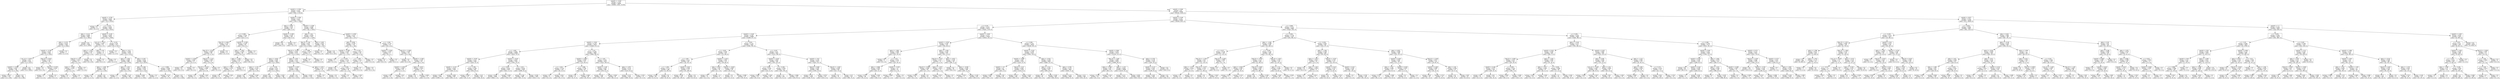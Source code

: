 digraph Tree {
node [shape=box, fontname="helvetica"] ;
edge [fontname="helvetica"] ;
0 [label="redshift <= -0.783\nentropy = 1.379\nsamples = 70000\nvalue = [41600, 13261, 15139]"] ;
1 [label="redshift <= -0.789\nentropy = 0.161\nsamples = 15501\nvalue = [360, 2, 15139]"] ;
0 -> 1 [labeldistance=2.5, labelangle=45, headlabel="True"] ;
2 [label="redshift <= -0.795\nentropy = 0.034\nsamples = 9589\nvalue = [34, 0, 9555]"] ;
1 -> 2 ;
3 [label="entropy = 0.0\nsamples = 6\nvalue = [6, 0, 0]"] ;
2 -> 3 ;
4 [label="u <= -0.119\nentropy = 0.029\nsamples = 9583\nvalue = [28, 0, 9555]"] ;
2 -> 4 ;
5 [label="delta <= -0.173\nentropy = 0.008\nsamples = 5965\nvalue = [4, 0, 5961]"] ;
4 -> 5 ;
6 [label="delta <= -0.174\nentropy = 0.018\nsamples = 2366\nvalue = [4, 0, 2362]"] ;
5 -> 6 ;
7 [label="redshift <= -0.789\nentropy = 0.014\nsamples = 2365\nvalue = [3, 0, 2362]"] ;
6 -> 7 ;
8 [label="cam_col <= -0.635\nentropy = 0.01\nsamples = 2329\nvalue = [2, 0, 2327]"] ;
7 -> 8 ;
9 [label="redshift <= -0.789\nentropy = 0.027\nsamples = 728\nvalue = [2, 0, 726]"] ;
8 -> 9 ;
10 [label="entropy = 0.053\nsamples = 332\nvalue = [2, 0, 330]"] ;
9 -> 10 ;
11 [label="entropy = 0.0\nsamples = 396\nvalue = [0, 0, 396]"] ;
9 -> 11 ;
12 [label="entropy = 0.0\nsamples = 1601\nvalue = [0, 0, 1601]"] ;
8 -> 12 ;
13 [label="fiber_ID <= 0.452\nentropy = 0.183\nsamples = 36\nvalue = [1, 0, 35]"] ;
7 -> 13 ;
14 [label="entropy = 0.0\nsamples = 33\nvalue = [0, 0, 33]"] ;
13 -> 14 ;
15 [label="fiber_ID <= 0.578\nentropy = 0.918\nsamples = 3\nvalue = [1, 0, 2]"] ;
13 -> 15 ;
16 [label="entropy = 0.0\nsamples = 1\nvalue = [1, 0, 0]"] ;
15 -> 16 ;
17 [label="entropy = 0.0\nsamples = 2\nvalue = [0, 0, 2]"] ;
15 -> 17 ;
18 [label="entropy = 0.0\nsamples = 1\nvalue = [1, 0, 0]"] ;
6 -> 18 ;
19 [label="entropy = 0.0\nsamples = 3599\nvalue = [0, 0, 3599]"] ;
5 -> 19 ;
20 [label="redshift <= -0.791\nentropy = 0.058\nsamples = 3618\nvalue = [24, 0, 3594]"] ;
4 -> 20 ;
21 [label="cam_col <= 1.252\nentropy = 0.461\nsamples = 41\nvalue = [4, 0, 37]"] ;
20 -> 21 ;
22 [label="alpha <= -1.413\nentropy = 0.303\nsamples = 37\nvalue = [2, 0, 35]"] ;
21 -> 22 ;
23 [label="field_ID <= 1.31\nentropy = 0.811\nsamples = 8\nvalue = [2, 0, 6]"] ;
22 -> 23 ;
24 [label="alpha <= -1.444\nentropy = 0.592\nsamples = 7\nvalue = [1, 0, 6]"] ;
23 -> 24 ;
25 [label="entropy = 0.0\nsamples = 6\nvalue = [0, 0, 6]"] ;
24 -> 25 ;
26 [label="entropy = 0.0\nsamples = 1\nvalue = [1, 0, 0]"] ;
24 -> 26 ;
27 [label="entropy = 0.0\nsamples = 1\nvalue = [1, 0, 0]"] ;
23 -> 27 ;
28 [label="entropy = 0.0\nsamples = 29\nvalue = [0, 0, 29]"] ;
22 -> 28 ;
29 [label="delta <= 0.42\nentropy = 1.0\nsamples = 4\nvalue = [2, 0, 2]"] ;
21 -> 29 ;
30 [label="entropy = 0.0\nsamples = 2\nvalue = [0, 0, 2]"] ;
29 -> 30 ;
31 [label="entropy = 0.0\nsamples = 2\nvalue = [2, 0, 0]"] ;
29 -> 31 ;
32 [label="u <= -0.119\nentropy = 0.05\nsamples = 3577\nvalue = [20, 0, 3557]"] ;
20 -> 32 ;
33 [label="entropy = 0.0\nsamples = 1\nvalue = [1, 0, 0]"] ;
32 -> 33 ;
34 [label="alpha <= -0.53\nentropy = 0.048\nsamples = 3576\nvalue = [19, 0, 3557]"] ;
32 -> 34 ;
35 [label="alpha <= -1.454\nentropy = 0.089\nsamples = 888\nvalue = [10, 0, 878]"] ;
34 -> 35 ;
36 [label="alpha <= -1.836\nentropy = 0.021\nsamples = 505\nvalue = [1, 0, 504]"] ;
35 -> 36 ;
37 [label="entropy = 0.31\nsamples = 18\nvalue = [1, 0, 17]"] ;
36 -> 37 ;
38 [label="entropy = 0.0\nsamples = 487\nvalue = [0, 0, 487]"] ;
36 -> 38 ;
39 [label="alpha <= -1.453\nentropy = 0.161\nsamples = 383\nvalue = [9, 0, 374]"] ;
35 -> 39 ;
40 [label="entropy = 0.0\nsamples = 1\nvalue = [1, 0, 0]"] ;
39 -> 40 ;
41 [label="entropy = 0.147\nsamples = 382\nvalue = [8, 0, 374]"] ;
39 -> 41 ;
42 [label="delta <= 0.307\nentropy = 0.032\nsamples = 2688\nvalue = [9, 0, 2679]"] ;
34 -> 42 ;
43 [label="delta <= 0.306\nentropy = 0.053\nsamples = 1324\nvalue = [8, 0, 1316]"] ;
42 -> 43 ;
44 [label="entropy = 0.048\nsamples = 1323\nvalue = [7, 0, 1316]"] ;
43 -> 44 ;
45 [label="entropy = 0.0\nsamples = 1\nvalue = [1, 0, 0]"] ;
43 -> 45 ;
46 [label="u <= -0.084\nentropy = 0.009\nsamples = 1364\nvalue = [1, 0, 1363]"] ;
42 -> 46 ;
47 [label="entropy = 0.176\nsamples = 38\nvalue = [1, 0, 37]"] ;
46 -> 47 ;
48 [label="entropy = 0.0\nsamples = 1326\nvalue = [0, 0, 1326]"] ;
46 -> 48 ;
49 [label="redshift <= -0.789\nentropy = 0.312\nsamples = 5912\nvalue = [326, 2, 5584]"] ;
1 -> 49 ;
50 [label="delta <= -0.091\nentropy = 0.36\nsamples = 307\nvalue = [286, 0, 21]"] ;
49 -> 50 ;
51 [label="u <= 0.048\nentropy = 0.526\nsamples = 143\nvalue = [126, 0, 17]"] ;
50 -> 51 ;
52 [label="fiber_ID <= 0.463\nentropy = 0.722\nsamples = 60\nvalue = [48, 0, 12]"] ;
51 -> 52 ;
53 [label="fiber_ID <= -0.534\nentropy = 0.803\nsamples = 49\nvalue = [37, 0, 12]"] ;
52 -> 53 ;
54 [label="redshift <= -0.789\nentropy = 0.605\nsamples = 27\nvalue = [23, 0, 4]"] ;
53 -> 54 ;
55 [label="entropy = 0.0\nsamples = 23\nvalue = [23, 0, 0]"] ;
54 -> 55 ;
56 [label="entropy = 0.0\nsamples = 4\nvalue = [0, 0, 4]"] ;
54 -> 56 ;
57 [label="field_ID <= 1.115\nentropy = 0.946\nsamples = 22\nvalue = [14, 0, 8]"] ;
53 -> 57 ;
58 [label="fiber_ID <= -0.231\nentropy = 0.998\nsamples = 17\nvalue = [9, 0, 8]"] ;
57 -> 58 ;
59 [label="entropy = 0.0\nsamples = 4\nvalue = [0, 0, 4]"] ;
58 -> 59 ;
60 [label="entropy = 0.89\nsamples = 13\nvalue = [9, 0, 4]"] ;
58 -> 60 ;
61 [label="entropy = 0.0\nsamples = 5\nvalue = [5, 0, 0]"] ;
57 -> 61 ;
62 [label="entropy = 0.0\nsamples = 11\nvalue = [11, 0, 0]"] ;
52 -> 62 ;
63 [label="redshift <= -0.789\nentropy = 0.328\nsamples = 83\nvalue = [78, 0, 5]"] ;
51 -> 63 ;
64 [label="delta <= -1.206\nentropy = 0.169\nsamples = 80\nvalue = [78, 0, 2]"] ;
63 -> 64 ;
65 [label="delta <= -1.209\nentropy = 0.439\nsamples = 22\nvalue = [20, 0, 2]"] ;
64 -> 65 ;
66 [label="alpha <= -1.305\nentropy = 0.276\nsamples = 21\nvalue = [20, 0, 1]"] ;
65 -> 66 ;
67 [label="entropy = 0.0\nsamples = 14\nvalue = [14, 0, 0]"] ;
66 -> 67 ;
68 [label="entropy = 0.592\nsamples = 7\nvalue = [6, 0, 1]"] ;
66 -> 68 ;
69 [label="entropy = 0.0\nsamples = 1\nvalue = [0, 0, 1]"] ;
65 -> 69 ;
70 [label="entropy = 0.0\nsamples = 58\nvalue = [58, 0, 0]"] ;
64 -> 70 ;
71 [label="entropy = 0.0\nsamples = 3\nvalue = [0, 0, 3]"] ;
63 -> 71 ;
72 [label="redshift <= -0.789\nentropy = 0.165\nsamples = 164\nvalue = [160, 0, 4]"] ;
50 -> 72 ;
73 [label="entropy = 0.0\nsamples = 160\nvalue = [160, 0, 0]"] ;
72 -> 73 ;
74 [label="entropy = 0.0\nsamples = 4\nvalue = [0, 0, 4]"] ;
72 -> 74 ;
75 [label="redshift <= -0.788\nentropy = 0.066\nsamples = 5605\nvalue = [40, 2, 5563]"] ;
49 -> 75 ;
76 [label="delta <= 1.62\nentropy = 0.029\nsamples = 5351\nvalue = [14, 1, 5336]"] ;
75 -> 76 ;
77 [label="fiber_ID <= 2.02\nentropy = 0.027\nsamples = 5183\nvalue = [14, 0, 5169]"] ;
76 -> 77 ;
78 [label="field_ID <= -0.538\nentropy = 0.025\nsamples = 5175\nvalue = [13, 0, 5162]"] ;
77 -> 78 ;
79 [label="alpha <= -0.935\nentropy = 0.044\nsamples = 1863\nvalue = [9, 0, 1854]"] ;
78 -> 79 ;
80 [label="alpha <= -1.174\nentropy = 0.118\nsamples = 251\nvalue = [4, 0, 247]"] ;
79 -> 80 ;
81 [label="entropy = 0.0\nsamples = 164\nvalue = [0, 0, 164]"] ;
80 -> 81 ;
82 [label="entropy = 0.269\nsamples = 87\nvalue = [4, 0, 83]"] ;
80 -> 82 ;
83 [label="u <= -0.339\nentropy = 0.03\nsamples = 1612\nvalue = [5, 0, 1607]"] ;
79 -> 83 ;
84 [label="entropy = 0.0\nsamples = 824\nvalue = [0, 0, 824]"] ;
83 -> 84 ;
85 [label="entropy = 0.055\nsamples = 788\nvalue = [5, 0, 783]"] ;
83 -> 85 ;
86 [label="alpha <= 1.872\nentropy = 0.013\nsamples = 3312\nvalue = [4, 0, 3308]"] ;
78 -> 86 ;
87 [label="redshift <= -0.789\nentropy = 0.011\nsamples = 3296\nvalue = [3, 0, 3293]"] ;
86 -> 87 ;
88 [label="entropy = 0.0\nsamples = 1572\nvalue = [0, 0, 1572]"] ;
87 -> 88 ;
89 [label="entropy = 0.018\nsamples = 1724\nvalue = [3, 0, 1721]"] ;
87 -> 89 ;
90 [label="alpha <= 1.873\nentropy = 0.337\nsamples = 16\nvalue = [1, 0, 15]"] ;
86 -> 90 ;
91 [label="entropy = 0.0\nsamples = 1\nvalue = [1, 0, 0]"] ;
90 -> 91 ;
92 [label="entropy = 0.0\nsamples = 15\nvalue = [0, 0, 15]"] ;
90 -> 92 ;
93 [label="u <= 1.008\nentropy = 0.544\nsamples = 8\nvalue = [1, 0, 7]"] ;
77 -> 93 ;
94 [label="entropy = 0.0\nsamples = 7\nvalue = [0, 0, 7]"] ;
93 -> 94 ;
95 [label="entropy = 0.0\nsamples = 1\nvalue = [1, 0, 0]"] ;
93 -> 95 ;
96 [label="delta <= 1.629\nentropy = 0.053\nsamples = 168\nvalue = [0, 1, 167]"] ;
76 -> 96 ;
97 [label="entropy = 0.0\nsamples = 1\nvalue = [0, 1, 0]"] ;
96 -> 97 ;
98 [label="entropy = 0.0\nsamples = 167\nvalue = [0, 0, 167]"] ;
96 -> 98 ;
99 [label="redshift <= -0.786\nentropy = 0.513\nsamples = 254\nvalue = [26, 1, 227]"] ;
75 -> 99 ;
100 [label="delta <= 0.836\nentropy = 0.318\nsamples = 175\nvalue = [8, 1, 166]"] ;
99 -> 100 ;
101 [label="redshift <= -0.788\nentropy = 0.194\nsamples = 155\nvalue = [3, 1, 151]"] ;
100 -> 101 ;
102 [label="entropy = 0.0\nsamples = 1\nvalue = [1, 0, 0]"] ;
101 -> 102 ;
103 [label="u <= 0.254\nentropy = 0.156\nsamples = 154\nvalue = [2, 1, 151]"] ;
101 -> 103 ;
104 [label="entropy = 0.0\nsamples = 116\nvalue = [0, 0, 116]"] ;
103 -> 104 ;
105 [label="u <= 0.285\nentropy = 0.471\nsamples = 38\nvalue = [2, 1, 35]"] ;
103 -> 105 ;
106 [label="entropy = 0.0\nsamples = 1\nvalue = [0, 1, 0]"] ;
105 -> 106 ;
107 [label="entropy = 0.303\nsamples = 37\nvalue = [2, 0, 35]"] ;
105 -> 107 ;
108 [label="u <= 0.725\nentropy = 0.811\nsamples = 20\nvalue = [5, 0, 15]"] ;
100 -> 108 ;
109 [label="u <= -1.085\nentropy = 0.523\nsamples = 17\nvalue = [2, 0, 15]"] ;
108 -> 109 ;
110 [label="entropy = 0.0\nsamples = 2\nvalue = [2, 0, 0]"] ;
109 -> 110 ;
111 [label="entropy = 0.0\nsamples = 15\nvalue = [0, 0, 15]"] ;
109 -> 111 ;
112 [label="entropy = 0.0\nsamples = 3\nvalue = [3, 0, 0]"] ;
108 -> 112 ;
113 [label="u <= -1.544\nentropy = 0.774\nsamples = 79\nvalue = [18, 0, 61]"] ;
99 -> 113 ;
114 [label="redshift <= -0.784\nentropy = 0.503\nsamples = 9\nvalue = [8, 0, 1]"] ;
113 -> 114 ;
115 [label="entropy = 0.0\nsamples = 8\nvalue = [8, 0, 0]"] ;
114 -> 115 ;
116 [label="entropy = 0.0\nsamples = 1\nvalue = [0, 0, 1]"] ;
114 -> 116 ;
117 [label="fiber_ID <= -0.389\nentropy = 0.592\nsamples = 70\nvalue = [10, 0, 60]"] ;
113 -> 117 ;
118 [label="entropy = 0.0\nsamples = 25\nvalue = [0, 0, 25]"] ;
117 -> 118 ;
119 [label="redshift <= -0.785\nentropy = 0.764\nsamples = 45\nvalue = [10, 0, 35]"] ;
117 -> 119 ;
120 [label="redshift <= -0.785\nentropy = 0.964\nsamples = 18\nvalue = [7, 0, 11]"] ;
119 -> 120 ;
121 [label="entropy = 0.65\nsamples = 12\nvalue = [2, 0, 10]"] ;
120 -> 121 ;
122 [label="entropy = 0.65\nsamples = 6\nvalue = [5, 0, 1]"] ;
120 -> 122 ;
123 [label="alpha <= -0.071\nentropy = 0.503\nsamples = 27\nvalue = [3, 0, 24]"] ;
119 -> 123 ;
124 [label="entropy = 0.0\nsamples = 16\nvalue = [0, 0, 16]"] ;
123 -> 124 ;
125 [label="entropy = 0.845\nsamples = 11\nvalue = [3, 0, 8]"] ;
123 -> 125 ;
126 [label="redshift <= 0.568\nentropy = 0.8\nsamples = 54499\nvalue = [41240, 13259, 0]"] ;
0 -> 126 [labeldistance=2.5, labelangle=-45, headlabel="False"] ;
127 [label="redshift <= 0.148\nentropy = 0.331\nsamples = 43200\nvalue = [40569, 2631, 0]"] ;
126 -> 127 ;
128 [label="u <= 0.142\nentropy = 0.219\nsamples = 36311\nvalue = [35041, 1270, 0]"] ;
127 -> 128 ;
129 [label="redshift <= -0.326\nentropy = 0.318\nsamples = 16966\nvalue = [15989, 977, 0]"] ;
128 -> 129 ;
130 [label="redshift <= -0.561\nentropy = 0.139\nsamples = 13872\nvalue = [13600, 272, 0]"] ;
129 -> 130 ;
131 [label="u <= -1.402\nentropy = 0.064\nsamples = 10008\nvalue = [9932, 76, 0]"] ;
130 -> 131 ;
132 [label="redshift <= -0.676\nentropy = 0.121\nsamples = 2482\nvalue = [2441, 41, 0]"] ;
131 -> 132 ;
133 [label="redshift <= -0.719\nentropy = 0.053\nsamples = 1995\nvalue = [1983, 12, 0]"] ;
132 -> 133 ;
134 [label="entropy = 0.011\nsamples = 1091\nvalue = [1090, 1, 0]"] ;
133 -> 134 ;
135 [label="entropy = 0.095\nsamples = 904\nvalue = [893, 11, 0]"] ;
133 -> 135 ;
136 [label="u <= -1.798\nentropy = 0.326\nsamples = 487\nvalue = [458, 29, 0]"] ;
132 -> 136 ;
137 [label="entropy = 0.938\nsamples = 31\nvalue = [20, 11, 0]"] ;
136 -> 137 ;
138 [label="entropy = 0.24\nsamples = 456\nvalue = [438, 18, 0]"] ;
136 -> 138 ;
139 [label="redshift <= -0.618\nentropy = 0.043\nsamples = 7526\nvalue = [7491, 35, 0]"] ;
131 -> 139 ;
140 [label="u <= -0.525\nentropy = 0.023\nsamples = 5022\nvalue = [5011, 11, 0]"] ;
139 -> 140 ;
141 [label="entropy = 0.016\nsamples = 4690\nvalue = [4683, 7, 0]"] ;
140 -> 141 ;
142 [label="entropy = 0.094\nsamples = 332\nvalue = [328, 4, 0]"] ;
140 -> 142 ;
143 [label="u <= -1.017\nentropy = 0.078\nsamples = 2504\nvalue = [2480, 24, 0]"] ;
139 -> 143 ;
144 [label="entropy = 0.168\nsamples = 684\nvalue = [667, 17, 0]"] ;
143 -> 144 ;
145 [label="entropy = 0.036\nsamples = 1820\nvalue = [1813, 7, 0]"] ;
143 -> 145 ;
146 [label="u <= -1.121\nentropy = 0.289\nsamples = 3864\nvalue = [3668, 196, 0]"] ;
130 -> 146 ;
147 [label="redshift <= -0.495\nentropy = 0.994\nsamples = 211\nvalue = [115, 96, 0]"] ;
146 -> 147 ;
148 [label="u <= -1.622\nentropy = 0.718\nsamples = 116\nvalue = [93, 23, 0]"] ;
147 -> 148 ;
149 [label="entropy = 0.0\nsamples = 6\nvalue = [0, 6, 0]"] ;
148 -> 149 ;
150 [label="entropy = 0.621\nsamples = 110\nvalue = [93, 17, 0]"] ;
148 -> 150 ;
151 [label="u <= -1.486\nentropy = 0.781\nsamples = 95\nvalue = [22, 73, 0]"] ;
147 -> 151 ;
152 [label="entropy = 0.0\nsamples = 27\nvalue = [0, 27, 0]"] ;
151 -> 152 ;
153 [label="entropy = 0.908\nsamples = 68\nvalue = [22, 46, 0]"] ;
151 -> 153 ;
154 [label="u <= -0.81\nentropy = 0.181\nsamples = 3653\nvalue = [3553, 100, 0]"] ;
146 -> 154 ;
155 [label="redshift <= -0.48\nentropy = 0.421\nsamples = 480\nvalue = [439, 41, 0]"] ;
154 -> 155 ;
156 [label="entropy = 0.287\nsamples = 399\nvalue = [379, 20, 0]"] ;
155 -> 156 ;
157 [label="entropy = 0.826\nsamples = 81\nvalue = [60, 21, 0]"] ;
155 -> 157 ;
158 [label="alpha <= 1.875\nentropy = 0.133\nsamples = 3173\nvalue = [3114, 59, 0]"] ;
154 -> 158 ;
159 [label="entropy = 0.127\nsamples = 3142\nvalue = [3087, 55, 0]"] ;
158 -> 159 ;
160 [label="entropy = 0.555\nsamples = 31\nvalue = [27, 4, 0]"] ;
158 -> 160 ;
161 [label="u <= -0.451\nentropy = 0.774\nsamples = 3094\nvalue = [2389, 705, 0]"] ;
129 -> 161 ;
162 [label="u <= -0.591\nentropy = 0.626\nsamples = 473\nvalue = [74, 399, 0]"] ;
161 -> 162 ;
163 [label="u <= -0.99\nentropy = 0.413\nsamples = 361\nvalue = [30, 331, 0]"] ;
162 -> 163 ;
164 [label="u <= -1.248\nentropy = 0.177\nsamples = 188\nvalue = [5, 183, 0]"] ;
163 -> 164 ;
165 [label="entropy = 0.295\nsamples = 96\nvalue = [5, 91, 0]"] ;
164 -> 165 ;
166 [label="entropy = 0.0\nsamples = 92\nvalue = [0, 92, 0]"] ;
164 -> 166 ;
167 [label="redshift <= 0.057\nentropy = 0.596\nsamples = 173\nvalue = [25, 148, 0]"] ;
163 -> 167 ;
168 [label="entropy = 0.709\nsamples = 129\nvalue = [25, 104, 0]"] ;
167 -> 168 ;
169 [label="entropy = 0.0\nsamples = 44\nvalue = [0, 44, 0]"] ;
167 -> 169 ;
170 [label="redshift <= -0.241\nentropy = 0.967\nsamples = 112\nvalue = [44, 68, 0]"] ;
162 -> 170 ;
171 [label="delta <= 0.631\nentropy = 0.65\nsamples = 18\nvalue = [15, 3, 0]"] ;
170 -> 171 ;
172 [label="entropy = 0.0\nsamples = 12\nvalue = [12, 0, 0]"] ;
171 -> 172 ;
173 [label="entropy = 1.0\nsamples = 6\nvalue = [3, 3, 0]"] ;
171 -> 173 ;
174 [label="field_ID <= -0.916\nentropy = 0.891\nsamples = 94\nvalue = [29, 65, 0]"] ;
170 -> 174 ;
175 [label="entropy = 0.0\nsamples = 15\nvalue = [0, 15, 0]"] ;
174 -> 175 ;
176 [label="entropy = 0.948\nsamples = 79\nvalue = [29, 50, 0]"] ;
174 -> 176 ;
177 [label="u <= -0.167\nentropy = 0.52\nsamples = 2621\nvalue = [2315, 306, 0]"] ;
161 -> 177 ;
178 [label="redshift <= -0.243\nentropy = 0.859\nsamples = 548\nvalue = [393, 155, 0]"] ;
177 -> 178 ;
179 [label="u <= -0.295\nentropy = 0.439\nsamples = 121\nvalue = [110, 11, 0]"] ;
178 -> 179 ;
180 [label="entropy = 0.665\nsamples = 52\nvalue = [43, 9, 0]"] ;
179 -> 180 ;
181 [label="entropy = 0.189\nsamples = 69\nvalue = [67, 2, 0]"] ;
179 -> 181 ;
182 [label="u <= -0.338\nentropy = 0.922\nsamples = 427\nvalue = [283, 144, 0]"] ;
178 -> 182 ;
183 [label="entropy = 1.0\nsamples = 104\nvalue = [53, 51, 0]"] ;
182 -> 183 ;
184 [label="entropy = 0.866\nsamples = 323\nvalue = [230, 93, 0]"] ;
182 -> 184 ;
185 [label="redshift <= -0.01\nentropy = 0.376\nsamples = 2073\nvalue = [1922, 151, 0]"] ;
177 -> 185 ;
186 [label="field_ID <= 0.983\nentropy = 0.292\nsamples = 1481\nvalue = [1405, 76, 0]"] ;
185 -> 186 ;
187 [label="entropy = 0.322\nsamples = 1260\nvalue = [1186, 74, 0]"] ;
186 -> 187 ;
188 [label="entropy = 0.074\nsamples = 221\nvalue = [219, 2, 0]"] ;
186 -> 188 ;
189 [label="field_ID <= -1.024\nentropy = 0.548\nsamples = 592\nvalue = [517, 75, 0]"] ;
185 -> 189 ;
190 [label="entropy = 0.0\nsamples = 35\nvalue = [35, 0, 0]"] ;
189 -> 190 ;
191 [label="entropy = 0.57\nsamples = 557\nvalue = [482, 75, 0]"] ;
189 -> 191 ;
192 [label="redshift <= -0.442\nentropy = 0.113\nsamples = 19345\nvalue = [19052, 293, 0]"] ;
128 -> 192 ;
193 [label="redshift <= -0.559\nentropy = 0.342\nsamples = 752\nvalue = [704, 48, 0]"] ;
192 -> 193 ;
194 [label="alpha <= -1.801\nentropy = 0.485\nsamples = 276\nvalue = [247, 29, 0]"] ;
193 -> 194 ;
195 [label="entropy = 0.0\nsamples = 3\nvalue = [0, 3, 0]"] ;
194 -> 195 ;
196 [label="u <= 1.531\nentropy = 0.454\nsamples = 273\nvalue = [247, 26, 0]"] ;
194 -> 196 ;
197 [label="delta <= -0.968\nentropy = 0.402\nsamples = 263\nvalue = [242, 21, 0]"] ;
196 -> 197 ;
198 [label="entropy = 0.575\nsamples = 88\nvalue = [76, 12, 0]"] ;
197 -> 198 ;
199 [label="entropy = 0.292\nsamples = 175\nvalue = [166, 9, 0]"] ;
197 -> 199 ;
200 [label="redshift <= -0.592\nentropy = 1.0\nsamples = 10\nvalue = [5, 5, 0]"] ;
196 -> 200 ;
201 [label="entropy = 0.863\nsamples = 7\nvalue = [2, 5, 0]"] ;
200 -> 201 ;
202 [label="entropy = 0.0\nsamples = 3\nvalue = [3, 0, 0]"] ;
200 -> 202 ;
203 [label="alpha <= -1.426\nentropy = 0.242\nsamples = 476\nvalue = [457, 19, 0]"] ;
193 -> 203 ;
204 [label="field_ID <= 1.327\nentropy = 0.473\nsamples = 79\nvalue = [71, 8, 0]"] ;
203 -> 204 ;
205 [label="field_ID <= -0.528\nentropy = 0.286\nsamples = 60\nvalue = [57, 3, 0]"] ;
204 -> 205 ;
206 [label="entropy = 0.629\nsamples = 19\nvalue = [16, 3, 0]"] ;
205 -> 206 ;
207 [label="entropy = 0.0\nsamples = 41\nvalue = [41, 0, 0]"] ;
205 -> 207 ;
208 [label="alpha <= -1.475\nentropy = 0.831\nsamples = 19\nvalue = [14, 5, 0]"] ;
204 -> 208 ;
209 [label="entropy = 0.672\nsamples = 17\nvalue = [14, 3, 0]"] ;
208 -> 209 ;
210 [label="entropy = 0.0\nsamples = 2\nvalue = [0, 2, 0]"] ;
208 -> 210 ;
211 [label="alpha <= -0.453\nentropy = 0.183\nsamples = 397\nvalue = [386, 11, 0]"] ;
203 -> 211 ;
212 [label="entropy = 0.0\nsamples = 99\nvalue = [99, 0, 0]"] ;
211 -> 212 ;
213 [label="alpha <= -0.438\nentropy = 0.228\nsamples = 298\nvalue = [287, 11, 0]"] ;
211 -> 213 ;
214 [label="entropy = 0.971\nsamples = 5\nvalue = [2, 3, 0]"] ;
213 -> 214 ;
215 [label="entropy = 0.181\nsamples = 293\nvalue = [285, 8, 0]"] ;
213 -> 215 ;
216 [label="u <= 0.584\nentropy = 0.101\nsamples = 18593\nvalue = [18348, 245, 0]"] ;
192 -> 216 ;
217 [label="redshift <= -0.252\nentropy = 0.148\nsamples = 6122\nvalue = [5992, 130, 0]"] ;
216 -> 217 ;
218 [label="redshift <= -0.386\nentropy = 0.08\nsamples = 1518\nvalue = [1503, 15, 0]"] ;
217 -> 218 ;
219 [label="redshift <= -0.4\nentropy = 0.2\nsamples = 290\nvalue = [281, 9, 0]"] ;
218 -> 219 ;
220 [label="entropy = 0.044\nsamples = 205\nvalue = [204, 1, 0]"] ;
219 -> 220 ;
221 [label="entropy = 0.45\nsamples = 85\nvalue = [77, 8, 0]"] ;
219 -> 221 ;
222 [label="field_ID <= -0.72\nentropy = 0.045\nsamples = 1228\nvalue = [1222, 6, 0]"] ;
218 -> 222 ;
223 [label="entropy = 0.107\nsamples = 284\nvalue = [280, 4, 0]"] ;
222 -> 223 ;
224 [label="entropy = 0.022\nsamples = 944\nvalue = [942, 2, 0]"] ;
222 -> 224 ;
225 [label="alpha <= -0.541\nentropy = 0.169\nsamples = 4604\nvalue = [4489, 115, 0]"] ;
217 -> 225 ;
226 [label="delta <= -1.511\nentropy = 0.245\nsamples = 937\nvalue = [899, 38, 0]"] ;
225 -> 226 ;
227 [label="entropy = 0.0\nsamples = 81\nvalue = [81, 0, 0]"] ;
226 -> 227 ;
228 [label="entropy = 0.262\nsamples = 856\nvalue = [818, 38, 0]"] ;
226 -> 228 ;
229 [label="alpha <= 0.783\nentropy = 0.147\nsamples = 3667\nvalue = [3590, 77, 0]"] ;
225 -> 229 ;
230 [label="entropy = 0.125\nsamples = 2969\nvalue = [2918, 51, 0]"] ;
229 -> 230 ;
231 [label="entropy = 0.23\nsamples = 698\nvalue = [672, 26, 0]"] ;
229 -> 231 ;
232 [label="redshift <= 0.064\nentropy = 0.076\nsamples = 12471\nvalue = [12356, 115, 0]"] ;
216 -> 232 ;
233 [label="fiber_ID <= -1.605\nentropy = 0.066\nsamples = 10951\nvalue = [10865, 86, 0]"] ;
232 -> 233 ;
234 [label="alpha <= -0.366\nentropy = 0.28\nsamples = 103\nvalue = [98, 5, 0]"] ;
233 -> 234 ;
235 [label="entropy = 0.579\nsamples = 29\nvalue = [25, 4, 0]"] ;
234 -> 235 ;
236 [label="entropy = 0.103\nsamples = 74\nvalue = [73, 1, 0]"] ;
234 -> 236 ;
237 [label="delta <= -1.179\nentropy = 0.063\nsamples = 10848\nvalue = [10767, 81, 0]"] ;
233 -> 237 ;
238 [label="entropy = 0.111\nsamples = 1553\nvalue = [1530, 23, 0]"] ;
237 -> 238 ;
239 [label="entropy = 0.055\nsamples = 9295\nvalue = [9237, 58, 0]"] ;
237 -> 239 ;
240 [label="alpha <= 0.738\nentropy = 0.136\nsamples = 1520\nvalue = [1491, 29, 0]"] ;
232 -> 240 ;
241 [label="redshift <= 0.133\nentropy = 0.161\nsamples = 1227\nvalue = [1198, 29, 0]"] ;
240 -> 241 ;
242 [label="entropy = 0.183\nsamples = 1045\nvalue = [1016, 29, 0]"] ;
241 -> 242 ;
243 [label="entropy = 0.0\nsamples = 182\nvalue = [182, 0, 0]"] ;
241 -> 243 ;
244 [label="entropy = 0.0\nsamples = 293\nvalue = [293, 0, 0]"] ;
240 -> 244 ;
245 [label="u <= -0.068\nentropy = 0.717\nsamples = 6889\nvalue = [5528, 1361, 0]"] ;
127 -> 245 ;
246 [label="u <= -0.442\nentropy = 0.718\nsamples = 1223\nvalue = [242, 981, 0]"] ;
245 -> 246 ;
247 [label="delta <= -1.036\nentropy = 0.288\nsamples = 636\nvalue = [32, 604, 0]"] ;
246 -> 247 ;
248 [label="u <= -0.517\nentropy = 0.538\nsamples = 138\nvalue = [17, 121, 0]"] ;
247 -> 248 ;
249 [label="fiber_ID <= -1.258\nentropy = 0.43\nsamples = 125\nvalue = [11, 114, 0]"] ;
248 -> 249 ;
250 [label="delta <= -1.271\nentropy = 0.918\nsamples = 12\nvalue = [4, 8, 0]"] ;
249 -> 250 ;
251 [label="entropy = 1.0\nsamples = 8\nvalue = [4, 4, 0]"] ;
250 -> 251 ;
252 [label="entropy = 0.0\nsamples = 4\nvalue = [0, 4, 0]"] ;
250 -> 252 ;
253 [label="fiber_ID <= -0.277\nentropy = 0.335\nsamples = 113\nvalue = [7, 106, 0]"] ;
249 -> 253 ;
254 [label="entropy = 0.0\nsamples = 37\nvalue = [0, 37, 0]"] ;
253 -> 254 ;
255 [label="entropy = 0.443\nsamples = 76\nvalue = [7, 69, 0]"] ;
253 -> 255 ;
256 [label="fiber_ID <= -0.295\nentropy = 0.996\nsamples = 13\nvalue = [6, 7, 0]"] ;
248 -> 256 ;
257 [label="entropy = 0.0\nsamples = 6\nvalue = [6, 0, 0]"] ;
256 -> 257 ;
258 [label="entropy = 0.0\nsamples = 7\nvalue = [0, 7, 0]"] ;
256 -> 258 ;
259 [label="u <= -0.593\nentropy = 0.195\nsamples = 498\nvalue = [15, 483, 0]"] ;
247 -> 259 ;
260 [label="field_ID <= -0.761\nentropy = 0.121\nsamples = 364\nvalue = [6, 358, 0]"] ;
259 -> 260 ;
261 [label="alpha <= -0.924\nentropy = 0.281\nsamples = 82\nvalue = [4, 78, 0]"] ;
260 -> 261 ;
262 [label="entropy = 0.971\nsamples = 5\nvalue = [2, 3, 0]"] ;
261 -> 262 ;
263 [label="entropy = 0.174\nsamples = 77\nvalue = [2, 75, 0]"] ;
261 -> 263 ;
264 [label="fiber_ID <= 0.681\nentropy = 0.061\nsamples = 282\nvalue = [2, 280, 0]"] ;
260 -> 264 ;
265 [label="entropy = 0.0\nsamples = 220\nvalue = [0, 220, 0]"] ;
264 -> 265 ;
266 [label="entropy = 0.206\nsamples = 62\nvalue = [2, 60, 0]"] ;
264 -> 266 ;
267 [label="fiber_ID <= 1.022\nentropy = 0.355\nsamples = 134\nvalue = [9, 125, 0]"] ;
259 -> 267 ;
268 [label="delta <= 1.715\nentropy = 0.446\nsamples = 97\nvalue = [9, 88, 0]"] ;
267 -> 268 ;
269 [label="entropy = 0.382\nsamples = 94\nvalue = [7, 87, 0]"] ;
268 -> 269 ;
270 [label="entropy = 0.918\nsamples = 3\nvalue = [2, 1, 0]"] ;
268 -> 270 ;
271 [label="entropy = 0.0\nsamples = 37\nvalue = [0, 37, 0]"] ;
267 -> 271 ;
272 [label="u <= -0.236\nentropy = 0.941\nsamples = 587\nvalue = [210, 377, 0]"] ;
246 -> 272 ;
273 [label="delta <= -1.304\nentropy = 0.769\nsamples = 289\nvalue = [65, 224, 0]"] ;
272 -> 273 ;
274 [label="alpha <= -1.471\nentropy = 0.852\nsamples = 18\nvalue = [13, 5, 0]"] ;
273 -> 274 ;
275 [label="entropy = 0.0\nsamples = 10\nvalue = [10, 0, 0]"] ;
274 -> 275 ;
276 [label="delta <= -1.322\nentropy = 0.954\nsamples = 8\nvalue = [3, 5, 0]"] ;
274 -> 276 ;
277 [label="entropy = 0.0\nsamples = 4\nvalue = [0, 4, 0]"] ;
276 -> 277 ;
278 [label="entropy = 0.811\nsamples = 4\nvalue = [3, 1, 0]"] ;
276 -> 278 ;
279 [label="field_ID <= -0.707\nentropy = 0.705\nsamples = 271\nvalue = [52, 219, 0]"] ;
273 -> 279 ;
280 [label="redshift <= 0.315\nentropy = 0.375\nsamples = 69\nvalue = [5, 64, 0]"] ;
279 -> 280 ;
281 [label="entropy = 0.0\nsamples = 30\nvalue = [0, 30, 0]"] ;
280 -> 281 ;
282 [label="entropy = 0.552\nsamples = 39\nvalue = [5, 34, 0]"] ;
280 -> 282 ;
283 [label="redshift <= 0.152\nentropy = 0.783\nsamples = 202\nvalue = [47, 155, 0]"] ;
279 -> 283 ;
284 [label="entropy = 0.0\nsamples = 3\nvalue = [3, 0, 0]"] ;
283 -> 284 ;
285 [label="entropy = 0.762\nsamples = 199\nvalue = [44, 155, 0]"] ;
283 -> 285 ;
286 [label="delta <= 0.505\nentropy = 0.999\nsamples = 298\nvalue = [145, 153, 0]"] ;
272 -> 286 ;
287 [label="redshift <= 0.549\nentropy = 0.965\nsamples = 182\nvalue = [111, 71, 0]"] ;
286 -> 287 ;
288 [label="delta <= -1.147\nentropy = 0.946\nsamples = 173\nvalue = [110, 63, 0]"] ;
287 -> 288 ;
289 [label="entropy = 0.752\nsamples = 51\nvalue = [40, 11, 0]"] ;
288 -> 289 ;
290 [label="entropy = 0.984\nsamples = 122\nvalue = [70, 52, 0]"] ;
288 -> 290 ;
291 [label="redshift <= 0.565\nentropy = 0.503\nsamples = 9\nvalue = [1, 8, 0]"] ;
287 -> 291 ;
292 [label="entropy = 0.0\nsamples = 8\nvalue = [0, 8, 0]"] ;
291 -> 292 ;
293 [label="entropy = 0.0\nsamples = 1\nvalue = [1, 0, 0]"] ;
291 -> 293 ;
294 [label="field_ID <= -0.349\nentropy = 0.873\nsamples = 116\nvalue = [34, 82, 0]"] ;
286 -> 294 ;
295 [label="redshift <= 0.348\nentropy = 0.984\nsamples = 61\nvalue = [26, 35, 0]"] ;
294 -> 295 ;
296 [label="entropy = 0.98\nsamples = 36\nvalue = [21, 15, 0]"] ;
295 -> 296 ;
297 [label="entropy = 0.722\nsamples = 25\nvalue = [5, 20, 0]"] ;
295 -> 297 ;
298 [label="delta <= 1.04\nentropy = 0.598\nsamples = 55\nvalue = [8, 47, 0]"] ;
294 -> 298 ;
299 [label="entropy = 0.0\nsamples = 29\nvalue = [0, 29, 0]"] ;
298 -> 299 ;
300 [label="entropy = 0.89\nsamples = 26\nvalue = [8, 18, 0]"] ;
298 -> 300 ;
301 [label="u <= 0.205\nentropy = 0.355\nsamples = 5666\nvalue = [5286, 380, 0]"] ;
245 -> 301 ;
302 [label="alpha <= -0.143\nentropy = 0.727\nsamples = 933\nvalue = [744, 189, 0]"] ;
301 -> 302 ;
303 [label="redshift <= 0.421\nentropy = 0.565\nsamples = 565\nvalue = [490, 75, 0]"] ;
302 -> 303 ;
304 [label="field_ID <= -0.093\nentropy = 0.437\nsamples = 432\nvalue = [393, 39, 0]"] ;
303 -> 304 ;
305 [label="redshift <= 0.166\nentropy = 0.573\nsamples = 236\nvalue = [204, 32, 0]"] ;
304 -> 305 ;
306 [label="entropy = 0.0\nsamples = 23\nvalue = [23, 0, 0]"] ;
305 -> 306 ;
307 [label="entropy = 0.61\nsamples = 213\nvalue = [181, 32, 0]"] ;
305 -> 307 ;
308 [label="u <= 0.093\nentropy = 0.222\nsamples = 196\nvalue = [189, 7, 0]"] ;
304 -> 308 ;
309 [label="entropy = 0.402\nsamples = 75\nvalue = [69, 6, 0]"] ;
308 -> 309 ;
310 [label="entropy = 0.069\nsamples = 121\nvalue = [120, 1, 0]"] ;
308 -> 310 ;
311 [label="alpha <= -1.441\nentropy = 0.842\nsamples = 133\nvalue = [97, 36, 0]"] ;
303 -> 311 ;
312 [label="delta <= -1.271\nentropy = 0.992\nsamples = 47\nvalue = [26, 21, 0]"] ;
311 -> 312 ;
313 [label="entropy = 0.811\nsamples = 16\nvalue = [12, 4, 0]"] ;
312 -> 313 ;
314 [label="entropy = 0.993\nsamples = 31\nvalue = [14, 17, 0]"] ;
312 -> 314 ;
315 [label="u <= -0.036\nentropy = 0.668\nsamples = 86\nvalue = [71, 15, 0]"] ;
311 -> 315 ;
316 [label="entropy = 1.0\nsamples = 10\nvalue = [5, 5, 0]"] ;
315 -> 316 ;
317 [label="entropy = 0.562\nsamples = 76\nvalue = [66, 10, 0]"] ;
315 -> 317 ;
318 [label="redshift <= 0.297\nentropy = 0.893\nsamples = 368\nvalue = [254, 114, 0]"] ;
302 -> 318 ;
319 [label="delta <= 0.308\nentropy = 0.656\nsamples = 189\nvalue = [157, 32, 0]"] ;
318 -> 319 ;
320 [label="cam_col <= -1.264\nentropy = 0.445\nsamples = 108\nvalue = [98, 10, 0]"] ;
319 -> 320 ;
321 [label="entropy = 0.874\nsamples = 17\nvalue = [12, 5, 0]"] ;
320 -> 321 ;
322 [label="entropy = 0.307\nsamples = 91\nvalue = [86, 5, 0]"] ;
320 -> 322 ;
323 [label="delta <= 1.315\nentropy = 0.844\nsamples = 81\nvalue = [59, 22, 0]"] ;
319 -> 323 ;
324 [label="entropy = 0.94\nsamples = 56\nvalue = [36, 20, 0]"] ;
323 -> 324 ;
325 [label="entropy = 0.402\nsamples = 25\nvalue = [23, 2, 0]"] ;
323 -> 325 ;
326 [label="delta <= -1.115\nentropy = 0.995\nsamples = 179\nvalue = [97, 82, 0]"] ;
318 -> 326 ;
327 [label="alpha <= 1.695\nentropy = 0.636\nsamples = 56\nvalue = [47, 9, 0]"] ;
326 -> 327 ;
328 [label="entropy = 0.894\nsamples = 29\nvalue = [20, 9, 0]"] ;
327 -> 328 ;
329 [label="entropy = 0.0\nsamples = 27\nvalue = [27, 0, 0]"] ;
327 -> 329 ;
330 [label="u <= 0.175\nentropy = 0.975\nsamples = 123\nvalue = [50, 73, 0]"] ;
326 -> 330 ;
331 [label="entropy = 0.921\nsamples = 104\nvalue = [35, 69, 0]"] ;
330 -> 331 ;
332 [label="entropy = 0.742\nsamples = 19\nvalue = [15, 4, 0]"] ;
330 -> 332 ;
333 [label="u <= 0.589\nentropy = 0.244\nsamples = 4733\nvalue = [4542, 191, 0]"] ;
301 -> 333 ;
334 [label="redshift <= 0.365\nentropy = 0.353\nsamples = 1698\nvalue = [1585, 113, 0]"] ;
333 -> 334 ;
335 [label="redshift <= 0.162\nentropy = 0.282\nsamples = 1145\nvalue = [1089, 56, 0]"] ;
334 -> 335 ;
336 [label="entropy = 0.0\nsamples = 89\nvalue = [89, 0, 0]"] ;
335 -> 336 ;
337 [label="redshift <= 0.163\nentropy = 0.299\nsamples = 1056\nvalue = [1000, 56, 0]"] ;
335 -> 337 ;
338 [label="entropy = 1.0\nsamples = 4\nvalue = [2, 2, 0]"] ;
337 -> 338 ;
339 [label="entropy = 0.292\nsamples = 1052\nvalue = [998, 54, 0]"] ;
337 -> 339 ;
340 [label="delta <= 1.604\nentropy = 0.479\nsamples = 553\nvalue = [496, 57, 0]"] ;
334 -> 340 ;
341 [label="delta <= -1.671\nentropy = 0.446\nsamples = 538\nvalue = [488, 50, 0]"] ;
340 -> 341 ;
342 [label="entropy = 0.0\nsamples = 2\nvalue = [0, 2, 0]"] ;
341 -> 342 ;
343 [label="entropy = 0.435\nsamples = 536\nvalue = [488, 48, 0]"] ;
341 -> 343 ;
344 [label="redshift <= 0.398\nentropy = 0.997\nsamples = 15\nvalue = [8, 7, 0]"] ;
340 -> 344 ;
345 [label="entropy = 0.0\nsamples = 4\nvalue = [4, 0, 0]"] ;
344 -> 345 ;
346 [label="entropy = 0.946\nsamples = 11\nvalue = [4, 7, 0]"] ;
344 -> 346 ;
347 [label="redshift <= 0.271\nentropy = 0.172\nsamples = 3035\nvalue = [2957, 78, 0]"] ;
333 -> 347 ;
348 [label="field_ID <= -0.794\nentropy = 0.086\nsamples = 1478\nvalue = [1462, 16, 0]"] ;
347 -> 348 ;
349 [label="entropy = 0.0\nsamples = 274\nvalue = [274, 0, 0]"] ;
348 -> 349 ;
350 [label="field_ID <= -0.761\nentropy = 0.102\nsamples = 1204\nvalue = [1188, 16, 0]"] ;
348 -> 350 ;
351 [label="entropy = 0.414\nsamples = 36\nvalue = [33, 3, 0]"] ;
350 -> 351 ;
352 [label="entropy = 0.088\nsamples = 1168\nvalue = [1155, 13, 0]"] ;
350 -> 352 ;
353 [label="redshift <= 0.272\nentropy = 0.241\nsamples = 1557\nvalue = [1495, 62, 0]"] ;
347 -> 353 ;
354 [label="entropy = 0.0\nsamples = 2\nvalue = [0, 2, 0]"] ;
353 -> 354 ;
355 [label="alpha <= 1.867\nentropy = 0.236\nsamples = 1555\nvalue = [1495, 60, 0]"] ;
353 -> 355 ;
356 [label="entropy = 0.228\nsamples = 1545\nvalue = [1488, 57, 0]"] ;
355 -> 356 ;
357 [label="entropy = 0.881\nsamples = 10\nvalue = [7, 3, 0]"] ;
355 -> 357 ;
358 [label="redshift <= 0.871\nentropy = 0.325\nsamples = 11299\nvalue = [671, 10628, 0]"] ;
126 -> 358 ;
359 [label="u <= -0.016\nentropy = 0.836\nsamples = 1805\nvalue = [481, 1324, 0]"] ;
358 -> 359 ;
360 [label="u <= -0.238\nentropy = 0.211\nsamples = 1017\nvalue = [34, 983, 0]"] ;
359 -> 360 ;
361 [label="fiber_ID <= 1.231\nentropy = 0.065\nsamples = 782\nvalue = [6, 776, 0]"] ;
360 -> 361 ;
362 [label="alpha <= 1.788\nentropy = 0.017\nsamples = 639\nvalue = [1, 638, 0]"] ;
361 -> 362 ;
363 [label="entropy = 0.0\nsamples = 600\nvalue = [0, 600, 0]"] ;
362 -> 363 ;
364 [label="alpha <= 1.793\nentropy = 0.172\nsamples = 39\nvalue = [1, 38, 0]"] ;
362 -> 364 ;
365 [label="entropy = 0.0\nsamples = 1\nvalue = [1, 0, 0]"] ;
364 -> 365 ;
366 [label="entropy = 0.0\nsamples = 38\nvalue = [0, 38, 0]"] ;
364 -> 366 ;
367 [label="fiber_ID <= 1.308\nentropy = 0.219\nsamples = 143\nvalue = [5, 138, 0]"] ;
361 -> 367 ;
368 [label="cam_col <= -0.635\nentropy = 0.75\nsamples = 14\nvalue = [3, 11, 0]"] ;
367 -> 368 ;
369 [label="u <= -0.513\nentropy = 1.0\nsamples = 6\nvalue = [3, 3, 0]"] ;
368 -> 369 ;
370 [label="entropy = 0.811\nsamples = 4\nvalue = [1, 3, 0]"] ;
369 -> 370 ;
371 [label="entropy = 0.0\nsamples = 2\nvalue = [2, 0, 0]"] ;
369 -> 371 ;
372 [label="entropy = 0.0\nsamples = 8\nvalue = [0, 8, 0]"] ;
368 -> 372 ;
373 [label="alpha <= -0.312\nentropy = 0.115\nsamples = 129\nvalue = [2, 127, 0]"] ;
367 -> 373 ;
374 [label="alpha <= -0.324\nentropy = 0.323\nsamples = 34\nvalue = [2, 32, 0]"] ;
373 -> 374 ;
375 [label="entropy = 0.0\nsamples = 31\nvalue = [0, 31, 0]"] ;
374 -> 375 ;
376 [label="entropy = 0.918\nsamples = 3\nvalue = [2, 1, 0]"] ;
374 -> 376 ;
377 [label="entropy = 0.0\nsamples = 95\nvalue = [0, 95, 0]"] ;
373 -> 377 ;
378 [label="redshift <= 0.63\nentropy = 0.527\nsamples = 235\nvalue = [28, 207, 0]"] ;
360 -> 378 ;
379 [label="alpha <= -1.785\nentropy = 0.855\nsamples = 50\nvalue = [14, 36, 0]"] ;
378 -> 379 ;
380 [label="entropy = 0.0\nsamples = 2\nvalue = [2, 0, 0]"] ;
379 -> 380 ;
381 [label="field_ID <= -0.912\nentropy = 0.811\nsamples = 48\nvalue = [12, 36, 0]"] ;
379 -> 381 ;
382 [label="entropy = 0.0\nsamples = 6\nvalue = [0, 6, 0]"] ;
381 -> 382 ;
383 [label="field_ID <= 0.41\nentropy = 0.863\nsamples = 42\nvalue = [12, 30, 0]"] ;
381 -> 383 ;
384 [label="entropy = 0.918\nsamples = 36\nvalue = [12, 24, 0]"] ;
383 -> 384 ;
385 [label="entropy = 0.0\nsamples = 6\nvalue = [0, 6, 0]"] ;
383 -> 385 ;
386 [label="field_ID <= -0.734\nentropy = 0.387\nsamples = 185\nvalue = [14, 171, 0]"] ;
378 -> 386 ;
387 [label="entropy = 0.0\nsamples = 51\nvalue = [0, 51, 0]"] ;
386 -> 387 ;
388 [label="field_ID <= 0.619\nentropy = 0.483\nsamples = 134\nvalue = [14, 120, 0]"] ;
386 -> 388 ;
389 [label="alpha <= 1.534\nentropy = 0.567\nsamples = 105\nvalue = [14, 91, 0]"] ;
388 -> 389 ;
390 [label="entropy = 0.624\nsamples = 90\nvalue = [14, 76, 0]"] ;
389 -> 390 ;
391 [label="entropy = 0.0\nsamples = 15\nvalue = [0, 15, 0]"] ;
389 -> 391 ;
392 [label="entropy = 0.0\nsamples = 29\nvalue = [0, 29, 0]"] ;
388 -> 392 ;
393 [label="delta <= 0.427\nentropy = 0.987\nsamples = 788\nvalue = [447, 341, 0]"] ;
359 -> 393 ;
394 [label="alpha <= -0.136\nentropy = 0.934\nsamples = 606\nvalue = [394, 212, 0]"] ;
393 -> 394 ;
395 [label="alpha <= -0.541\nentropy = 0.858\nsamples = 426\nvalue = [306, 120, 0]"] ;
394 -> 395 ;
396 [label="delta <= -0.91\nentropy = 0.944\nsamples = 257\nvalue = [164, 93, 0]"] ;
395 -> 396 ;
397 [label="delta <= -1.485\nentropy = 0.87\nsamples = 203\nvalue = [144, 59, 0]"] ;
396 -> 397 ;
398 [label="entropy = 0.811\nsamples = 8\nvalue = [2, 6, 0]"] ;
397 -> 398 ;
399 [label="entropy = 0.844\nsamples = 195\nvalue = [142, 53, 0]"] ;
397 -> 399 ;
400 [label="u <= 1.674\nentropy = 0.951\nsamples = 54\nvalue = [20, 34, 0]"] ;
396 -> 400 ;
401 [label="entropy = 0.904\nsamples = 50\nvalue = [16, 34, 0]"] ;
400 -> 401 ;
402 [label="entropy = 0.0\nsamples = 4\nvalue = [4, 0, 0]"] ;
400 -> 402 ;
403 [label="delta <= -0.55\nentropy = 0.634\nsamples = 169\nvalue = [142, 27, 0]"] ;
395 -> 403 ;
404 [label="u <= 0.946\nentropy = 0.811\nsamples = 8\nvalue = [2, 6, 0]"] ;
403 -> 404 ;
405 [label="entropy = 0.0\nsamples = 6\nvalue = [0, 6, 0]"] ;
404 -> 405 ;
406 [label="entropy = 0.0\nsamples = 2\nvalue = [2, 0, 0]"] ;
404 -> 406 ;
407 [label="redshift <= 0.752\nentropy = 0.559\nsamples = 161\nvalue = [140, 21, 0]"] ;
403 -> 407 ;
408 [label="entropy = 0.4\nsamples = 126\nvalue = [116, 10, 0]"] ;
407 -> 408 ;
409 [label="entropy = 0.898\nsamples = 35\nvalue = [24, 11, 0]"] ;
407 -> 409 ;
410 [label="alpha <= 1.458\nentropy = 1.0\nsamples = 180\nvalue = [88, 92, 0]"] ;
394 -> 410 ;
411 [label="delta <= 0.221\nentropy = 0.461\nsamples = 41\nvalue = [4, 37, 0]"] ;
410 -> 411 ;
412 [label="entropy = 0.0\nsamples = 29\nvalue = [0, 29, 0]"] ;
411 -> 412 ;
413 [label="fiber_ID <= 0.993\nentropy = 0.918\nsamples = 12\nvalue = [4, 8, 0]"] ;
411 -> 413 ;
414 [label="entropy = 0.722\nsamples = 10\nvalue = [2, 8, 0]"] ;
413 -> 414 ;
415 [label="entropy = 0.0\nsamples = 2\nvalue = [2, 0, 0]"] ;
413 -> 415 ;
416 [label="u <= 0.255\nentropy = 0.968\nsamples = 139\nvalue = [84, 55, 0]"] ;
410 -> 416 ;
417 [label="cam_col <= -1.264\nentropy = 0.926\nsamples = 41\nvalue = [14, 27, 0]"] ;
416 -> 417 ;
418 [label="entropy = 0.0\nsamples = 7\nvalue = [0, 7, 0]"] ;
417 -> 418 ;
419 [label="entropy = 0.977\nsamples = 34\nvalue = [14, 20, 0]"] ;
417 -> 419 ;
420 [label="fiber_ID <= -1.48\nentropy = 0.863\nsamples = 98\nvalue = [70, 28, 0]"] ;
416 -> 420 ;
421 [label="entropy = 0.0\nsamples = 4\nvalue = [0, 4, 0]"] ;
420 -> 421 ;
422 [label="entropy = 0.82\nsamples = 94\nvalue = [70, 24, 0]"] ;
420 -> 422 ;
423 [label="alpha <= 0.24\nentropy = 0.87\nsamples = 182\nvalue = [53, 129, 0]"] ;
393 -> 423 ;
424 [label="alpha <= 0.186\nentropy = 0.965\nsamples = 105\nvalue = [41, 64, 0]"] ;
423 -> 424 ;
425 [label="redshift <= 0.588\nentropy = 0.948\nsamples = 101\nvalue = [37, 64, 0]"] ;
424 -> 425 ;
426 [label="entropy = 0.0\nsamples = 6\nvalue = [0, 6, 0]"] ;
425 -> 426 ;
427 [label="redshift <= 0.616\nentropy = 0.964\nsamples = 95\nvalue = [37, 58, 0]"] ;
425 -> 427 ;
428 [label="entropy = 0.592\nsamples = 14\nvalue = [12, 2, 0]"] ;
427 -> 428 ;
429 [label="entropy = 0.892\nsamples = 81\nvalue = [25, 56, 0]"] ;
427 -> 429 ;
430 [label="entropy = 0.0\nsamples = 4\nvalue = [4, 0, 0]"] ;
424 -> 430 ;
431 [label="delta <= 1.479\nentropy = 0.624\nsamples = 77\nvalue = [12, 65, 0]"] ;
423 -> 431 ;
432 [label="delta <= 0.984\nentropy = 0.488\nsamples = 66\nvalue = [7, 59, 0]"] ;
431 -> 432 ;
433 [label="redshift <= 0.631\nentropy = 0.711\nsamples = 36\nvalue = [7, 29, 0]"] ;
432 -> 433 ;
434 [label="entropy = 1.0\nsamples = 10\nvalue = [5, 5, 0]"] ;
433 -> 434 ;
435 [label="entropy = 0.391\nsamples = 26\nvalue = [2, 24, 0]"] ;
433 -> 435 ;
436 [label="entropy = 0.0\nsamples = 30\nvalue = [0, 30, 0]"] ;
432 -> 436 ;
437 [label="u <= 0.812\nentropy = 0.994\nsamples = 11\nvalue = [5, 6, 0]"] ;
431 -> 437 ;
438 [label="redshift <= 0.842\nentropy = 0.592\nsamples = 7\nvalue = [1, 6, 0]"] ;
437 -> 438 ;
439 [label="entropy = 0.0\nsamples = 6\nvalue = [0, 6, 0]"] ;
438 -> 439 ;
440 [label="entropy = 0.0\nsamples = 1\nvalue = [1, 0, 0]"] ;
438 -> 440 ;
441 [label="entropy = 0.0\nsamples = 4\nvalue = [4, 0, 0]"] ;
437 -> 441 ;
442 [label="redshift <= 1.7\nentropy = 0.142\nsamples = 9494\nvalue = [190, 9304, 0]"] ;
358 -> 442 ;
443 [label="u <= -0.076\nentropy = 0.263\nsamples = 4079\nvalue = [182, 3897, 0]"] ;
442 -> 443 ;
444 [label="u <= -0.35\nentropy = 0.066\nsamples = 2816\nvalue = [22, 2794, 0]"] ;
443 -> 444 ;
445 [label="redshift <= 0.94\nentropy = 0.026\nsamples = 1918\nvalue = [5, 1913, 0]"] ;
444 -> 445 ;
446 [label="redshift <= 0.94\nentropy = 0.121\nsamples = 182\nvalue = [3, 179, 0]"] ;
445 -> 446 ;
447 [label="u <= -0.988\nentropy = 0.088\nsamples = 181\nvalue = [2, 179, 0]"] ;
446 -> 447 ;
448 [label="entropy = 0.254\nsamples = 47\nvalue = [2, 45, 0]"] ;
447 -> 448 ;
449 [label="entropy = 0.0\nsamples = 134\nvalue = [0, 134, 0]"] ;
447 -> 449 ;
450 [label="entropy = 0.0\nsamples = 1\nvalue = [1, 0, 0]"] ;
446 -> 450 ;
451 [label="alpha <= -1.648\nentropy = 0.013\nsamples = 1736\nvalue = [2, 1734, 0]"] ;
445 -> 451 ;
452 [label="alpha <= -1.648\nentropy = 0.096\nsamples = 162\nvalue = [2, 160, 0]"] ;
451 -> 452 ;
453 [label="entropy = 0.054\nsamples = 161\nvalue = [1, 160, 0]"] ;
452 -> 453 ;
454 [label="entropy = 0.0\nsamples = 1\nvalue = [1, 0, 0]"] ;
452 -> 454 ;
455 [label="entropy = 0.0\nsamples = 1574\nvalue = [0, 1574, 0]"] ;
451 -> 455 ;
456 [label="redshift <= 0.992\nentropy = 0.135\nsamples = 898\nvalue = [17, 881, 0]"] ;
444 -> 456 ;
457 [label="alpha <= 0.027\nentropy = 0.339\nsamples = 143\nvalue = [9, 134, 0]"] ;
456 -> 457 ;
458 [label="entropy = 0.0\nsamples = 67\nvalue = [0, 67, 0]"] ;
457 -> 458 ;
459 [label="field_ID <= -0.622\nentropy = 0.525\nsamples = 76\nvalue = [9, 67, 0]"] ;
457 -> 459 ;
460 [label="entropy = 0.0\nsamples = 24\nvalue = [0, 24, 0]"] ;
459 -> 460 ;
461 [label="entropy = 0.665\nsamples = 52\nvalue = [9, 43, 0]"] ;
459 -> 461 ;
462 [label="u <= -0.35\nentropy = 0.085\nsamples = 755\nvalue = [8, 747, 0]"] ;
456 -> 462 ;
463 [label="entropy = 0.0\nsamples = 1\nvalue = [1, 0, 0]"] ;
462 -> 463 ;
464 [label="delta <= 1.302\nentropy = 0.076\nsamples = 754\nvalue = [7, 747, 0]"] ;
462 -> 464 ;
465 [label="entropy = 0.044\nsamples = 627\nvalue = [3, 624, 0]"] ;
464 -> 465 ;
466 [label="entropy = 0.202\nsamples = 127\nvalue = [4, 123, 0]"] ;
464 -> 466 ;
467 [label="u <= 0.187\nentropy = 0.548\nsamples = 1263\nvalue = [160, 1103, 0]"] ;
443 -> 467 ;
468 [label="redshift <= 1.571\nentropy = 0.334\nsamples = 680\nvalue = [42, 638, 0]"] ;
467 -> 468 ;
469 [label="delta <= -1.224\nentropy = 0.372\nsamples = 586\nvalue = [42, 544, 0]"] ;
468 -> 469 ;
470 [label="field_ID <= 0.035\nentropy = 0.65\nsamples = 54\nvalue = [9, 45, 0]"] ;
469 -> 470 ;
471 [label="entropy = 0.0\nsamples = 24\nvalue = [0, 24, 0]"] ;
470 -> 471 ;
472 [label="entropy = 0.881\nsamples = 30\nvalue = [9, 21, 0]"] ;
470 -> 472 ;
473 [label="field_ID <= -0.956\nentropy = 0.335\nsamples = 532\nvalue = [33, 499, 0]"] ;
469 -> 473 ;
474 [label="entropy = 0.602\nsamples = 68\nvalue = [10, 58, 0]"] ;
473 -> 474 ;
475 [label="entropy = 0.285\nsamples = 464\nvalue = [23, 441, 0]"] ;
473 -> 475 ;
476 [label="entropy = 0.0\nsamples = 94\nvalue = [0, 94, 0]"] ;
468 -> 476 ;
477 [label="redshift <= 1.096\nentropy = 0.727\nsamples = 583\nvalue = [118, 465, 0]"] ;
467 -> 477 ;
478 [label="redshift <= 1.026\nentropy = 0.91\nsamples = 197\nvalue = [64, 133, 0]"] ;
477 -> 478 ;
479 [label="delta <= -1.337\nentropy = 0.839\nsamples = 149\nvalue = [40, 109, 0]"] ;
478 -> 479 ;
480 [label="entropy = 0.985\nsamples = 14\nvalue = [8, 6, 0]"] ;
479 -> 480 ;
481 [label="entropy = 0.79\nsamples = 135\nvalue = [32, 103, 0]"] ;
479 -> 481 ;
482 [label="redshift <= 1.045\nentropy = 1.0\nsamples = 48\nvalue = [24, 24, 0]"] ;
478 -> 482 ;
483 [label="entropy = 0.469\nsamples = 10\nvalue = [9, 1, 0]"] ;
482 -> 483 ;
484 [label="entropy = 0.968\nsamples = 38\nvalue = [15, 23, 0]"] ;
482 -> 484 ;
485 [label="alpha <= -0.216\nentropy = 0.584\nsamples = 386\nvalue = [54, 332, 0]"] ;
477 -> 485 ;
486 [label="field_ID <= 1.634\nentropy = 0.702\nsamples = 189\nvalue = [36, 153, 0]"] ;
485 -> 486 ;
487 [label="entropy = 0.75\nsamples = 168\nvalue = [36, 132, 0]"] ;
486 -> 487 ;
488 [label="entropy = 0.0\nsamples = 21\nvalue = [0, 21, 0]"] ;
486 -> 488 ;
489 [label="delta <= -1.176\nentropy = 0.441\nsamples = 197\nvalue = [18, 179, 0]"] ;
485 -> 489 ;
490 [label="entropy = 0.722\nsamples = 40\nvalue = [8, 32, 0]"] ;
489 -> 490 ;
491 [label="entropy = 0.342\nsamples = 157\nvalue = [10, 147, 0]"] ;
489 -> 491 ;
492 [label="redshift <= 1.939\nentropy = 0.016\nsamples = 5415\nvalue = [8, 5407, 0]"] ;
442 -> 492 ;
493 [label="u <= 1.079\nentropy = 0.07\nsamples = 959\nvalue = [8, 951, 0]"] ;
492 -> 493 ;
494 [label="redshift <= 1.939\nentropy = 0.039\nsamples = 946\nvalue = [4, 942, 0]"] ;
493 -> 494 ;
495 [label="u <= -1.519\nentropy = 0.031\nsamples = 945\nvalue = [3, 942, 0]"] ;
494 -> 495 ;
496 [label="delta <= -1.286\nentropy = 0.31\nsamples = 18\nvalue = [1, 17, 0]"] ;
495 -> 496 ;
497 [label="entropy = 0.0\nsamples = 1\nvalue = [1, 0, 0]"] ;
496 -> 497 ;
498 [label="entropy = 0.0\nsamples = 17\nvalue = [0, 17, 0]"] ;
496 -> 498 ;
499 [label="u <= -0.106\nentropy = 0.022\nsamples = 927\nvalue = [2, 925, 0]"] ;
495 -> 499 ;
500 [label="entropy = 0.0\nsamples = 681\nvalue = [0, 681, 0]"] ;
499 -> 500 ;
501 [label="entropy = 0.068\nsamples = 246\nvalue = [2, 244, 0]"] ;
499 -> 501 ;
502 [label="entropy = 0.0\nsamples = 1\nvalue = [1, 0, 0]"] ;
494 -> 502 ;
503 [label="field_ID <= -0.056\nentropy = 0.89\nsamples = 13\nvalue = [4, 9, 0]"] ;
493 -> 503 ;
504 [label="u <= 1.164\nentropy = 0.985\nsamples = 7\nvalue = [4, 3, 0]"] ;
503 -> 504 ;
505 [label="u <= 1.104\nentropy = 0.811\nsamples = 4\nvalue = [1, 3, 0]"] ;
504 -> 505 ;
506 [label="entropy = 0.0\nsamples = 1\nvalue = [1, 0, 0]"] ;
505 -> 506 ;
507 [label="entropy = 0.0\nsamples = 3\nvalue = [0, 3, 0]"] ;
505 -> 507 ;
508 [label="entropy = 0.0\nsamples = 3\nvalue = [3, 0, 0]"] ;
504 -> 508 ;
509 [label="entropy = 0.0\nsamples = 6\nvalue = [0, 6, 0]"] ;
503 -> 509 ;
510 [label="entropy = 0.0\nsamples = 4456\nvalue = [0, 4456, 0]"] ;
492 -> 510 ;
}